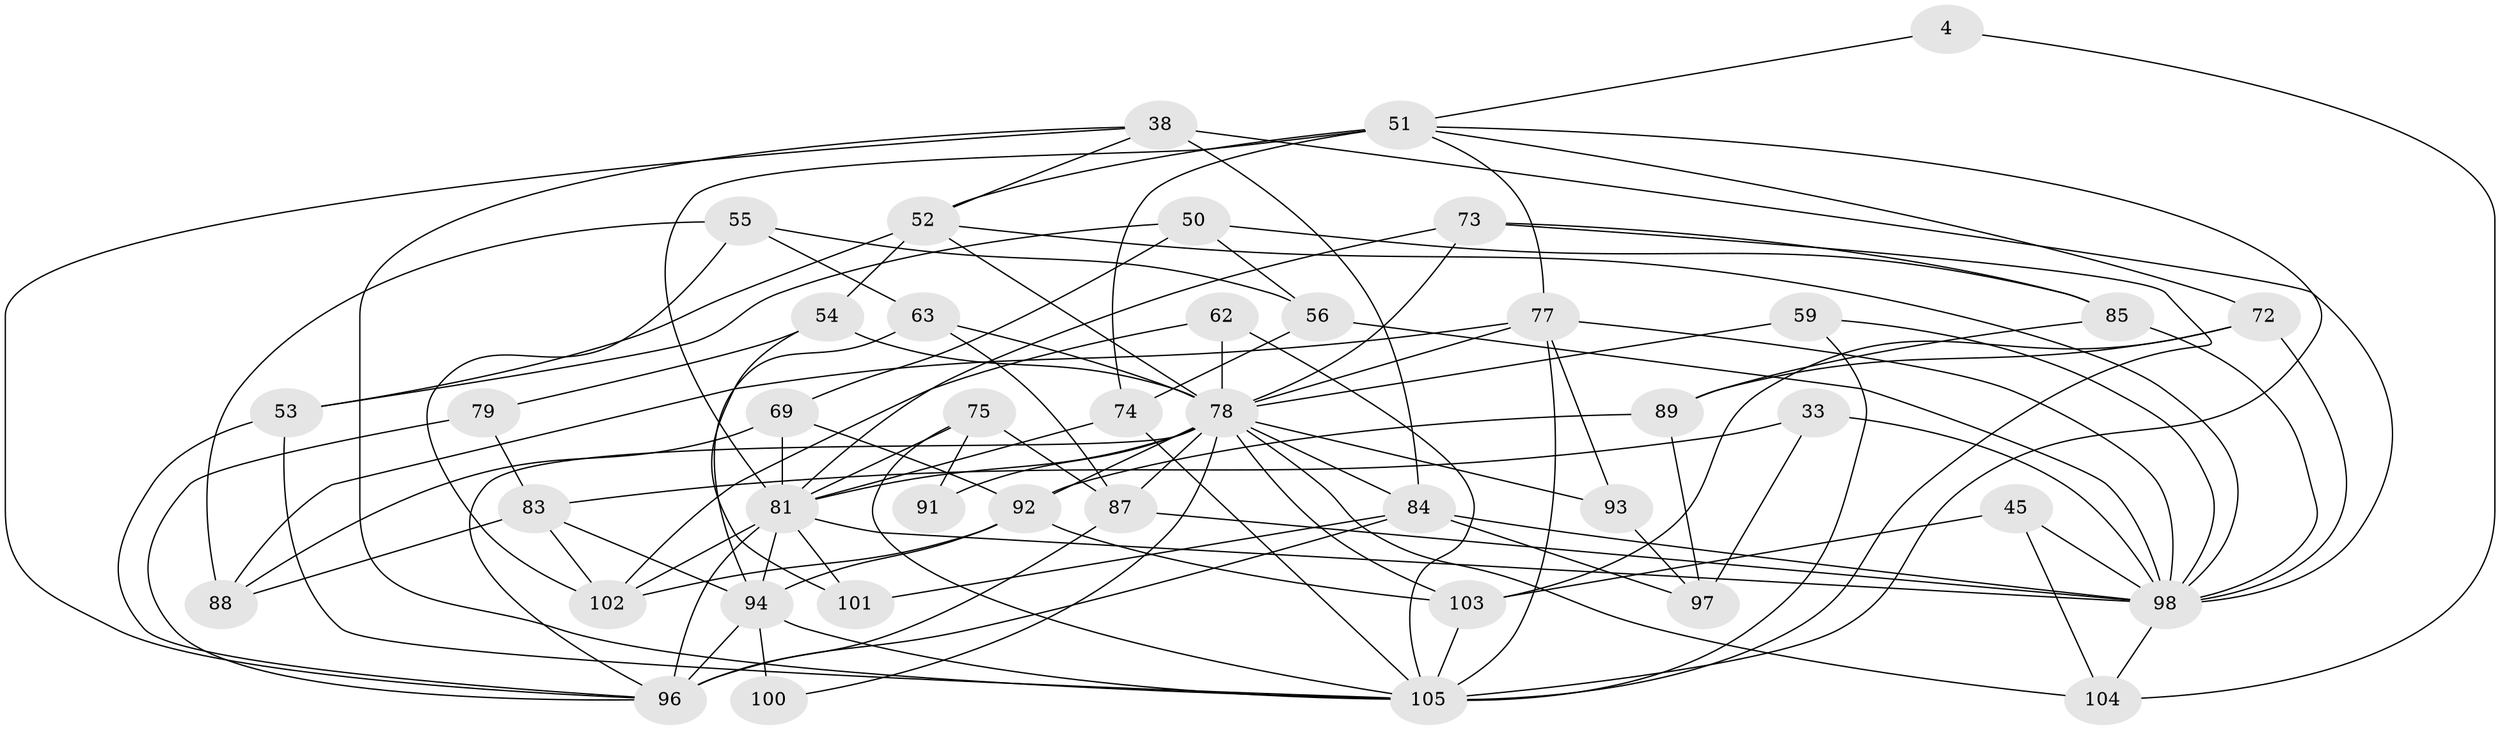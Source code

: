 // original degree distribution, {4: 1.0}
// Generated by graph-tools (version 1.1) at 2025/02/03/04/25 22:02:22]
// undirected, 42 vertices, 107 edges
graph export_dot {
graph [start="1"]
  node [color=gray90,style=filled];
  4;
  33;
  38 [super="+25"];
  45;
  50;
  51 [super="+34+40"];
  52 [super="+3+18"];
  53 [super="+9"];
  54;
  55;
  56;
  59;
  62;
  63;
  69;
  72;
  73;
  74 [super="+61"];
  75 [super="+6"];
  77 [super="+57+43+49"];
  78 [super="+48+70"];
  79;
  81 [super="+7+24+58+42"];
  83 [super="+46"];
  84 [super="+64"];
  85;
  87 [super="+60"];
  88;
  89;
  91;
  92 [super="+76+67+71"];
  93;
  94 [super="+32+66"];
  96 [super="+8+29+44+82"];
  97 [super="+90"];
  98 [super="+21+80"];
  100;
  101;
  102 [super="+86"];
  103 [super="+39"];
  104 [super="+95"];
  105 [super="+37+99"];
  4 -- 104 [weight=2];
  4 -- 51 [weight=2];
  33 -- 98;
  33 -- 97 [weight=2];
  33 -- 83;
  38 -- 52;
  38 -- 98 [weight=2];
  38 -- 96;
  38 -- 105;
  38 -- 84;
  45 -- 104 [weight=2];
  45 -- 98;
  45 -- 103;
  50 -- 56;
  50 -- 69;
  50 -- 53;
  50 -- 85;
  51 -- 77 [weight=2];
  51 -- 72;
  51 -- 52 [weight=2];
  51 -- 74 [weight=2];
  51 -- 81 [weight=2];
  51 -- 105;
  52 -- 53 [weight=2];
  52 -- 54;
  52 -- 98;
  52 -- 78;
  53 -- 96 [weight=2];
  53 -- 105;
  54 -- 101;
  54 -- 79;
  54 -- 78;
  55 -- 88;
  55 -- 63;
  55 -- 56;
  55 -- 102;
  56 -- 74;
  56 -- 98;
  59 -- 98;
  59 -- 78 [weight=2];
  59 -- 105;
  62 -- 102;
  62 -- 78 [weight=2];
  62 -- 105;
  63 -- 94;
  63 -- 87;
  63 -- 78;
  69 -- 88;
  69 -- 92;
  69 -- 81;
  72 -- 98;
  72 -- 89;
  72 -- 103;
  73 -- 105;
  73 -- 85;
  73 -- 81;
  73 -- 78;
  74 -- 81 [weight=2];
  74 -- 105;
  75 -- 87;
  75 -- 91 [weight=2];
  75 -- 81 [weight=2];
  75 -- 105;
  77 -- 98 [weight=2];
  77 -- 93;
  77 -- 88;
  77 -- 78 [weight=3];
  77 -- 105;
  78 -- 81 [weight=2];
  78 -- 96 [weight=2];
  78 -- 100;
  78 -- 103 [weight=2];
  78 -- 104;
  78 -- 84 [weight=2];
  78 -- 93;
  78 -- 91 [weight=2];
  78 -- 87;
  78 -- 92 [weight=3];
  79 -- 83 [weight=2];
  79 -- 96;
  81 -- 94;
  81 -- 98 [weight=2];
  81 -- 96 [weight=2];
  81 -- 101;
  81 -- 102 [weight=2];
  83 -- 102;
  83 -- 88;
  83 -- 94;
  84 -- 98;
  84 -- 96;
  84 -- 97;
  84 -- 101 [weight=2];
  85 -- 89;
  85 -- 98;
  87 -- 96 [weight=2];
  87 -- 98;
  89 -- 97;
  89 -- 92;
  92 -- 103 [weight=2];
  92 -- 94 [weight=2];
  92 -- 102;
  93 -- 97 [weight=2];
  94 -- 96 [weight=3];
  94 -- 100 [weight=3];
  94 -- 105;
  98 -- 104;
  103 -- 105 [weight=2];
}
